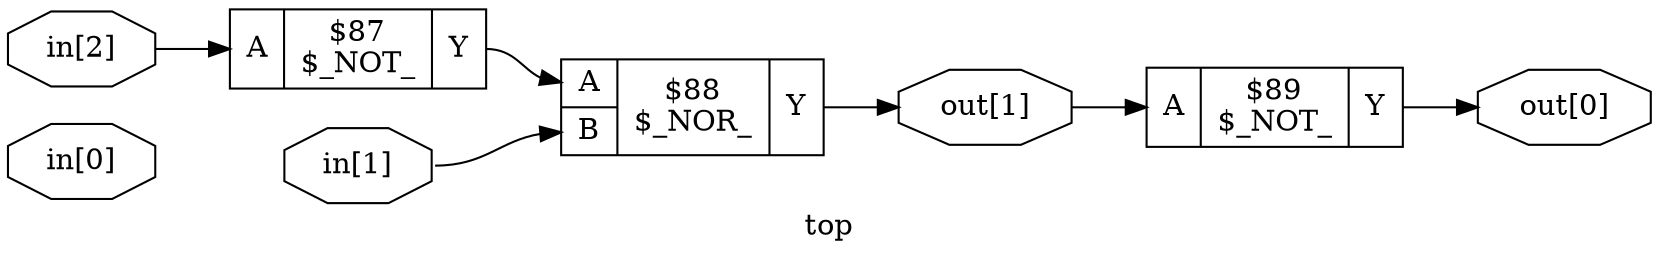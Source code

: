 digraph "top" {
label="top";
rankdir="LR";
remincross=true;
n2 [ shape=octagon, label="in[0]", color="black", fontcolor="black"];
n3 [ shape=octagon, label="in[1]", color="black", fontcolor="black"];
n4 [ shape=octagon, label="in[2]", color="black", fontcolor="black"];
n5 [ shape=octagon, label="out[0]", color="black", fontcolor="black"];
n6 [ shape=octagon, label="out[1]", color="black", fontcolor="black"];
c9 [ shape=record, label="{{<p7> A}|$87\n$_NOT_|{<p8> Y}}",  ];
c11 [ shape=record, label="{{<p7> A|<p10> B}|$88\n$_NOR_|{<p8> Y}}",  ];
c12 [ shape=record, label="{{<p7> A}|$89\n$_NOT_|{<p8> Y}}",  ];
c9:p8:e -> c11:p7:w [color="black", fontcolor="black", label=""];
n3:e -> c11:p10:w [color="black", fontcolor="black", label=""];
n4:e -> c9:p7:w [color="black", fontcolor="black", label=""];
c12:p8:e -> n5:w [color="black", fontcolor="black", label=""];
c11:p8:e -> n6:w [color="black", fontcolor="black", label=""];
n6:e -> c12:p7:w [color="black", fontcolor="black", label=""];
}
